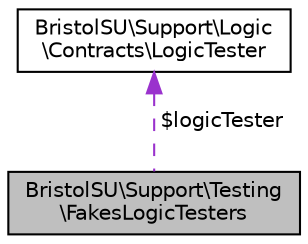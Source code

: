 digraph "BristolSU\Support\Testing\FakesLogicTesters"
{
  edge [fontname="Helvetica",fontsize="10",labelfontname="Helvetica",labelfontsize="10"];
  node [fontname="Helvetica",fontsize="10",shape=record];
  Node1 [label="BristolSU\\Support\\Testing\l\\FakesLogicTesters",height=0.2,width=0.4,color="black", fillcolor="grey75", style="filled", fontcolor="black"];
  Node2 -> Node1 [dir="back",color="darkorchid3",fontsize="10",style="dashed",label=" $logicTester" ,fontname="Helvetica"];
  Node2 [label="BristolSU\\Support\\Logic\l\\Contracts\\LogicTester",height=0.2,width=0.4,color="black", fillcolor="white", style="filled",URL="$interfaceBristolSU_1_1Support_1_1Logic_1_1Contracts_1_1LogicTester.html"];
}
